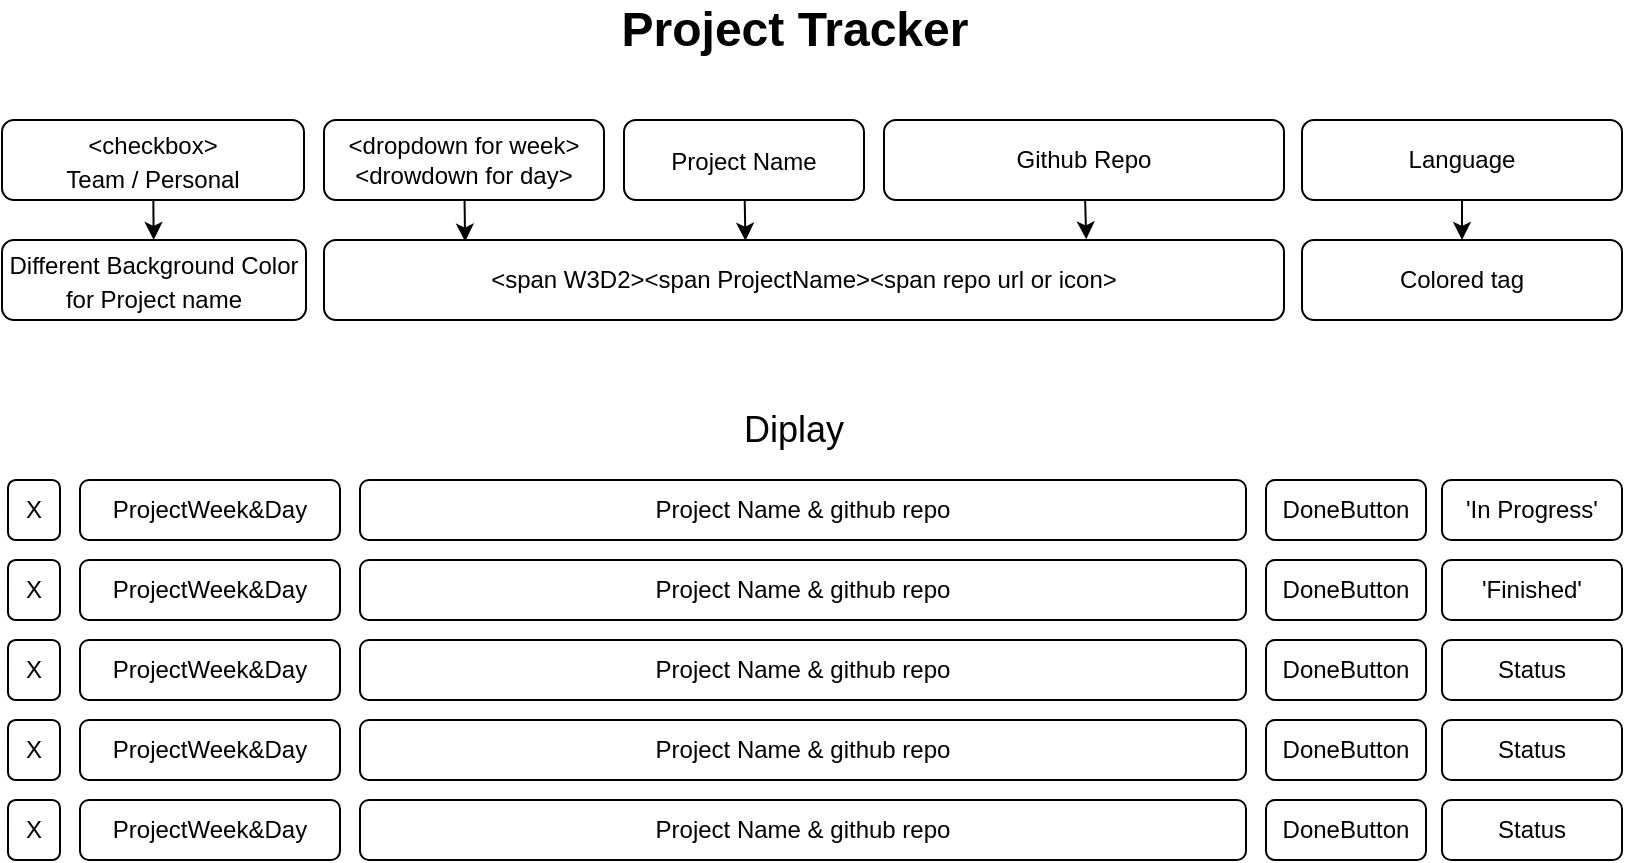 <mxfile>
    <diagram id="G6v46euD-mHrfhC04Wgl" name="Page-1">
        <mxGraphModel dx="1020" dy="473" grid="1" gridSize="10" guides="1" tooltips="1" connect="1" arrows="1" fold="1" page="1" pageScale="1" pageWidth="827" pageHeight="1169" math="0" shadow="0">
            <root>
                <mxCell id="0"/>
                <mxCell id="1" parent="0"/>
                <mxCell id="66" value="" style="edgeStyle=none;html=1;entryX=0.147;entryY=0.02;entryDx=0;entryDy=0;entryPerimeter=0;" parent="1" source="3" target="65" edge="1">
                    <mxGeometry relative="1" as="geometry"/>
                </mxCell>
                <mxCell id="3" value="&amp;lt;dropdown for week&amp;gt; &amp;lt;drowdown for day&amp;gt;" style="rounded=1;whiteSpace=wrap;html=1;" parent="1" vertex="1">
                    <mxGeometry x="170" y="70" width="140" height="40" as="geometry"/>
                </mxCell>
                <mxCell id="70" value="" style="edgeStyle=none;html=1;fontSize=12;entryX=0.794;entryY=-0.008;entryDx=0;entryDy=0;entryPerimeter=0;" parent="1" source="4" target="65" edge="1">
                    <mxGeometry relative="1" as="geometry"/>
                </mxCell>
                <mxCell id="4" value="Github Repo" style="rounded=1;whiteSpace=wrap;html=1;" parent="1" vertex="1">
                    <mxGeometry x="450" y="70" width="200" height="40" as="geometry"/>
                </mxCell>
                <mxCell id="5" value="X" style="rounded=1;whiteSpace=wrap;html=1;" parent="1" vertex="1">
                    <mxGeometry x="12" y="250" width="26" height="30" as="geometry"/>
                </mxCell>
                <mxCell id="6" value="DoneButton" style="rounded=1;whiteSpace=wrap;html=1;" parent="1" vertex="1">
                    <mxGeometry x="641" y="250" width="80" height="30" as="geometry"/>
                </mxCell>
                <mxCell id="7" value="ProjectWeek&amp;amp;Day" style="rounded=1;whiteSpace=wrap;html=1;" parent="1" vertex="1">
                    <mxGeometry x="48" y="250" width="130" height="30" as="geometry"/>
                </mxCell>
                <mxCell id="8" value="Breakfast" style="rounded=1;whiteSpace=wrap;html=1;" parent="1" vertex="1">
                    <mxGeometry x="262" y="250" width="190" height="30" as="geometry"/>
                </mxCell>
                <mxCell id="9" value="'In Progress'" style="rounded=1;whiteSpace=wrap;html=1;" parent="1" vertex="1">
                    <mxGeometry x="729" y="250" width="90" height="30" as="geometry"/>
                </mxCell>
                <mxCell id="10" value="ProjectWeek&amp;amp;Day" style="rounded=1;whiteSpace=wrap;html=1;" parent="1" vertex="1">
                    <mxGeometry x="48" y="290" width="130" height="30" as="geometry"/>
                </mxCell>
                <mxCell id="11" value="Bus" style="rounded=1;whiteSpace=wrap;html=1;" parent="1" vertex="1">
                    <mxGeometry x="262" y="290" width="190" height="30" as="geometry"/>
                </mxCell>
                <mxCell id="12" value="'Finished'" style="rounded=1;whiteSpace=wrap;html=1;" parent="1" vertex="1">
                    <mxGeometry x="729" y="290" width="90" height="30" as="geometry"/>
                </mxCell>
                <mxCell id="13" value="ProjectWeek&amp;amp;Day" style="rounded=1;whiteSpace=wrap;html=1;" parent="1" vertex="1">
                    <mxGeometry x="48" y="330" width="130" height="30" as="geometry"/>
                </mxCell>
                <mxCell id="14" value="Content" style="rounded=1;whiteSpace=wrap;html=1;" parent="1" vertex="1">
                    <mxGeometry x="262" y="330" width="190" height="30" as="geometry"/>
                </mxCell>
                <mxCell id="15" value="Status" style="rounded=1;whiteSpace=wrap;html=1;" parent="1" vertex="1">
                    <mxGeometry x="729" y="330" width="90" height="30" as="geometry"/>
                </mxCell>
                <mxCell id="16" value="ProjectWeek&amp;amp;Day" style="rounded=1;whiteSpace=wrap;html=1;" parent="1" vertex="1">
                    <mxGeometry x="48" y="370" width="130" height="30" as="geometry"/>
                </mxCell>
                <mxCell id="17" value="Project Name &amp;amp; github repo" style="rounded=1;whiteSpace=wrap;html=1;" parent="1" vertex="1">
                    <mxGeometry x="188" y="370" width="443" height="30" as="geometry"/>
                </mxCell>
                <mxCell id="18" value="Status" style="rounded=1;whiteSpace=wrap;html=1;" parent="1" vertex="1">
                    <mxGeometry x="729" y="370" width="90" height="30" as="geometry"/>
                </mxCell>
                <mxCell id="19" value="ProjectWeek&amp;amp;Day" style="rounded=1;whiteSpace=wrap;html=1;" parent="1" vertex="1">
                    <mxGeometry x="48" y="410" width="130" height="30" as="geometry"/>
                </mxCell>
                <mxCell id="20" value="Project Name &amp;amp; github repo" style="rounded=1;whiteSpace=wrap;html=1;" parent="1" vertex="1">
                    <mxGeometry x="188" y="410" width="443" height="30" as="geometry"/>
                </mxCell>
                <mxCell id="21" value="Status" style="rounded=1;whiteSpace=wrap;html=1;" parent="1" vertex="1">
                    <mxGeometry x="729" y="410" width="90" height="30" as="geometry"/>
                </mxCell>
                <mxCell id="22" value="DoneButton" style="rounded=1;whiteSpace=wrap;html=1;" parent="1" vertex="1">
                    <mxGeometry x="641" y="290" width="80" height="30" as="geometry"/>
                </mxCell>
                <mxCell id="23" value="DoneButton" style="rounded=1;whiteSpace=wrap;html=1;" parent="1" vertex="1">
                    <mxGeometry x="641" y="330" width="80" height="30" as="geometry"/>
                </mxCell>
                <mxCell id="24" value="DoneButton" style="rounded=1;whiteSpace=wrap;html=1;" parent="1" vertex="1">
                    <mxGeometry x="641" y="370" width="80" height="30" as="geometry"/>
                </mxCell>
                <mxCell id="25" value="DoneButton" style="rounded=1;whiteSpace=wrap;html=1;" parent="1" vertex="1">
                    <mxGeometry x="641" y="410" width="80" height="30" as="geometry"/>
                </mxCell>
                <mxCell id="46" value="Diplay&lt;br&gt;" style="text;html=1;strokeColor=none;fillColor=none;align=center;verticalAlign=middle;whiteSpace=wrap;rounded=0;fontSize=18;" parent="1" vertex="1">
                    <mxGeometry x="360" y="210" width="90" height="30" as="geometry"/>
                </mxCell>
                <mxCell id="64" value="" style="edgeStyle=none;html=1;" parent="1" source="47" target="63" edge="1">
                    <mxGeometry relative="1" as="geometry"/>
                </mxCell>
                <mxCell id="47" value="&lt;font style=&quot;font-size: 12px&quot;&gt;&amp;lt;checkbox&amp;gt;&lt;br&gt;Team / Personal&lt;/font&gt;" style="rounded=1;whiteSpace=wrap;html=1;fontSize=14;" parent="1" vertex="1">
                    <mxGeometry x="9" y="70" width="151" height="40" as="geometry"/>
                </mxCell>
                <mxCell id="48" value="X" style="rounded=1;whiteSpace=wrap;html=1;" parent="1" vertex="1">
                    <mxGeometry x="12" y="290" width="26" height="30" as="geometry"/>
                </mxCell>
                <mxCell id="49" value="X" style="rounded=1;whiteSpace=wrap;html=1;" parent="1" vertex="1">
                    <mxGeometry x="12" y="330" width="26" height="30" as="geometry"/>
                </mxCell>
                <mxCell id="50" value="X" style="rounded=1;whiteSpace=wrap;html=1;" parent="1" vertex="1">
                    <mxGeometry x="12" y="370" width="26" height="30" as="geometry"/>
                </mxCell>
                <mxCell id="51" value="X" style="rounded=1;whiteSpace=wrap;html=1;" parent="1" vertex="1">
                    <mxGeometry x="12" y="410" width="26" height="30" as="geometry"/>
                </mxCell>
                <mxCell id="52" value="Project Name &amp;amp; github repo" style="rounded=1;whiteSpace=wrap;html=1;" parent="1" vertex="1">
                    <mxGeometry x="188" y="250" width="443" height="30" as="geometry"/>
                </mxCell>
                <mxCell id="53" value="Project Name &amp;amp; github repo" style="rounded=1;whiteSpace=wrap;html=1;" parent="1" vertex="1">
                    <mxGeometry x="188" y="290" width="443" height="30" as="geometry"/>
                </mxCell>
                <mxCell id="54" value="Project Name &amp;amp; github repo" style="rounded=1;whiteSpace=wrap;html=1;" parent="1" vertex="1">
                    <mxGeometry x="188" y="330" width="443" height="30" as="geometry"/>
                </mxCell>
                <mxCell id="58" value="&lt;b&gt;&lt;font style=&quot;font-size: 24px&quot;&gt;Project Tracker&lt;/font&gt;&lt;/b&gt;" style="text;html=1;align=center;verticalAlign=middle;resizable=0;points=[];autosize=1;strokeColor=none;fillColor=none;fontSize=14;" parent="1" vertex="1">
                    <mxGeometry x="310" y="10" width="190" height="30" as="geometry"/>
                </mxCell>
                <mxCell id="69" value="" style="edgeStyle=none;html=1;fontSize=12;entryX=0.439;entryY=0.009;entryDx=0;entryDy=0;entryPerimeter=0;" parent="1" source="60" target="65" edge="1">
                    <mxGeometry relative="1" as="geometry">
                        <mxPoint x="380" y="150" as="targetPoint"/>
                    </mxGeometry>
                </mxCell>
                <mxCell id="60" value="&lt;font style=&quot;font-size: 12px&quot;&gt;Project Name&lt;/font&gt;" style="rounded=1;whiteSpace=wrap;html=1;fontSize=14;" parent="1" vertex="1">
                    <mxGeometry x="320" y="70" width="120" height="40" as="geometry"/>
                </mxCell>
                <mxCell id="68" value="" style="edgeStyle=none;html=1;" parent="1" source="61" target="67" edge="1">
                    <mxGeometry relative="1" as="geometry"/>
                </mxCell>
                <mxCell id="61" value="Language" style="rounded=1;whiteSpace=wrap;html=1;" parent="1" vertex="1">
                    <mxGeometry x="659" y="70" width="160" height="40" as="geometry"/>
                </mxCell>
                <mxCell id="63" value="&lt;span style=&quot;font-size: 12px&quot;&gt;Different Background Color for Project name&lt;/span&gt;" style="whiteSpace=wrap;html=1;fontSize=14;rounded=1;" parent="1" vertex="1">
                    <mxGeometry x="9" y="130" width="152" height="40" as="geometry"/>
                </mxCell>
                <mxCell id="65" value="&amp;lt;span W3D2&amp;gt;&amp;lt;span ProjectName&amp;gt;&amp;lt;span repo url or icon&amp;gt;" style="whiteSpace=wrap;html=1;rounded=1;" parent="1" vertex="1">
                    <mxGeometry x="170" y="130" width="480" height="40" as="geometry"/>
                </mxCell>
                <mxCell id="67" value="Colored tag" style="whiteSpace=wrap;html=1;rounded=1;" parent="1" vertex="1">
                    <mxGeometry x="659" y="130" width="160" height="40" as="geometry"/>
                </mxCell>
            </root>
        </mxGraphModel>
    </diagram>
</mxfile>